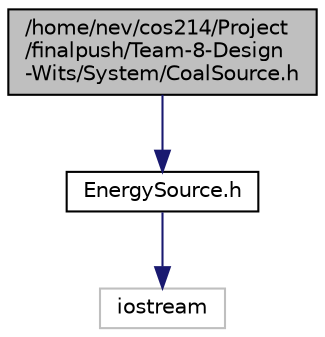 digraph "/home/nev/cos214/Project/finalpush/Team-8-Design-Wits/System/CoalSource.h"
{
 // LATEX_PDF_SIZE
  edge [fontname="Helvetica",fontsize="10",labelfontname="Helvetica",labelfontsize="10"];
  node [fontname="Helvetica",fontsize="10",shape=record];
  Node1 [label="/home/nev/cos214/Project\l/finalpush/Team-8-Design\l-Wits/System/CoalSource.h",height=0.2,width=0.4,color="black", fillcolor="grey75", style="filled", fontcolor="black",tooltip="The header file for the CoalSource class."];
  Node1 -> Node2 [color="midnightblue",fontsize="10",style="solid",fontname="Helvetica"];
  Node2 [label="EnergySource.h",height=0.2,width=0.4,color="black", fillcolor="white", style="filled",URL="$EnergySource_8h.html",tooltip="The header file for the EnergySource class."];
  Node2 -> Node3 [color="midnightblue",fontsize="10",style="solid",fontname="Helvetica"];
  Node3 [label="iostream",height=0.2,width=0.4,color="grey75", fillcolor="white", style="filled",tooltip=" "];
}

